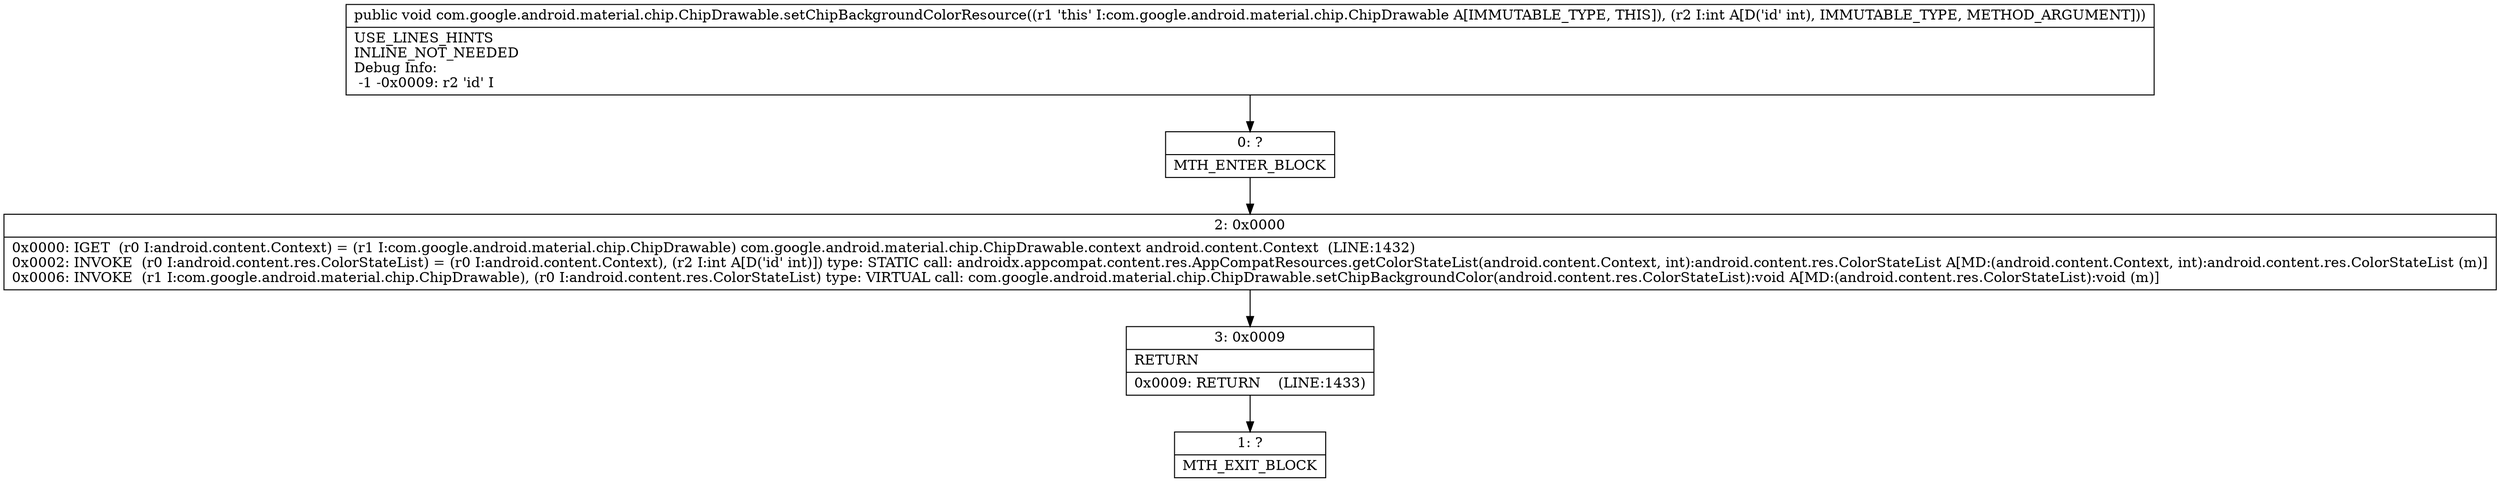 digraph "CFG forcom.google.android.material.chip.ChipDrawable.setChipBackgroundColorResource(I)V" {
Node_0 [shape=record,label="{0\:\ ?|MTH_ENTER_BLOCK\l}"];
Node_2 [shape=record,label="{2\:\ 0x0000|0x0000: IGET  (r0 I:android.content.Context) = (r1 I:com.google.android.material.chip.ChipDrawable) com.google.android.material.chip.ChipDrawable.context android.content.Context  (LINE:1432)\l0x0002: INVOKE  (r0 I:android.content.res.ColorStateList) = (r0 I:android.content.Context), (r2 I:int A[D('id' int)]) type: STATIC call: androidx.appcompat.content.res.AppCompatResources.getColorStateList(android.content.Context, int):android.content.res.ColorStateList A[MD:(android.content.Context, int):android.content.res.ColorStateList (m)]\l0x0006: INVOKE  (r1 I:com.google.android.material.chip.ChipDrawable), (r0 I:android.content.res.ColorStateList) type: VIRTUAL call: com.google.android.material.chip.ChipDrawable.setChipBackgroundColor(android.content.res.ColorStateList):void A[MD:(android.content.res.ColorStateList):void (m)]\l}"];
Node_3 [shape=record,label="{3\:\ 0x0009|RETURN\l|0x0009: RETURN    (LINE:1433)\l}"];
Node_1 [shape=record,label="{1\:\ ?|MTH_EXIT_BLOCK\l}"];
MethodNode[shape=record,label="{public void com.google.android.material.chip.ChipDrawable.setChipBackgroundColorResource((r1 'this' I:com.google.android.material.chip.ChipDrawable A[IMMUTABLE_TYPE, THIS]), (r2 I:int A[D('id' int), IMMUTABLE_TYPE, METHOD_ARGUMENT]))  | USE_LINES_HINTS\lINLINE_NOT_NEEDED\lDebug Info:\l  \-1 \-0x0009: r2 'id' I\l}"];
MethodNode -> Node_0;Node_0 -> Node_2;
Node_2 -> Node_3;
Node_3 -> Node_1;
}


